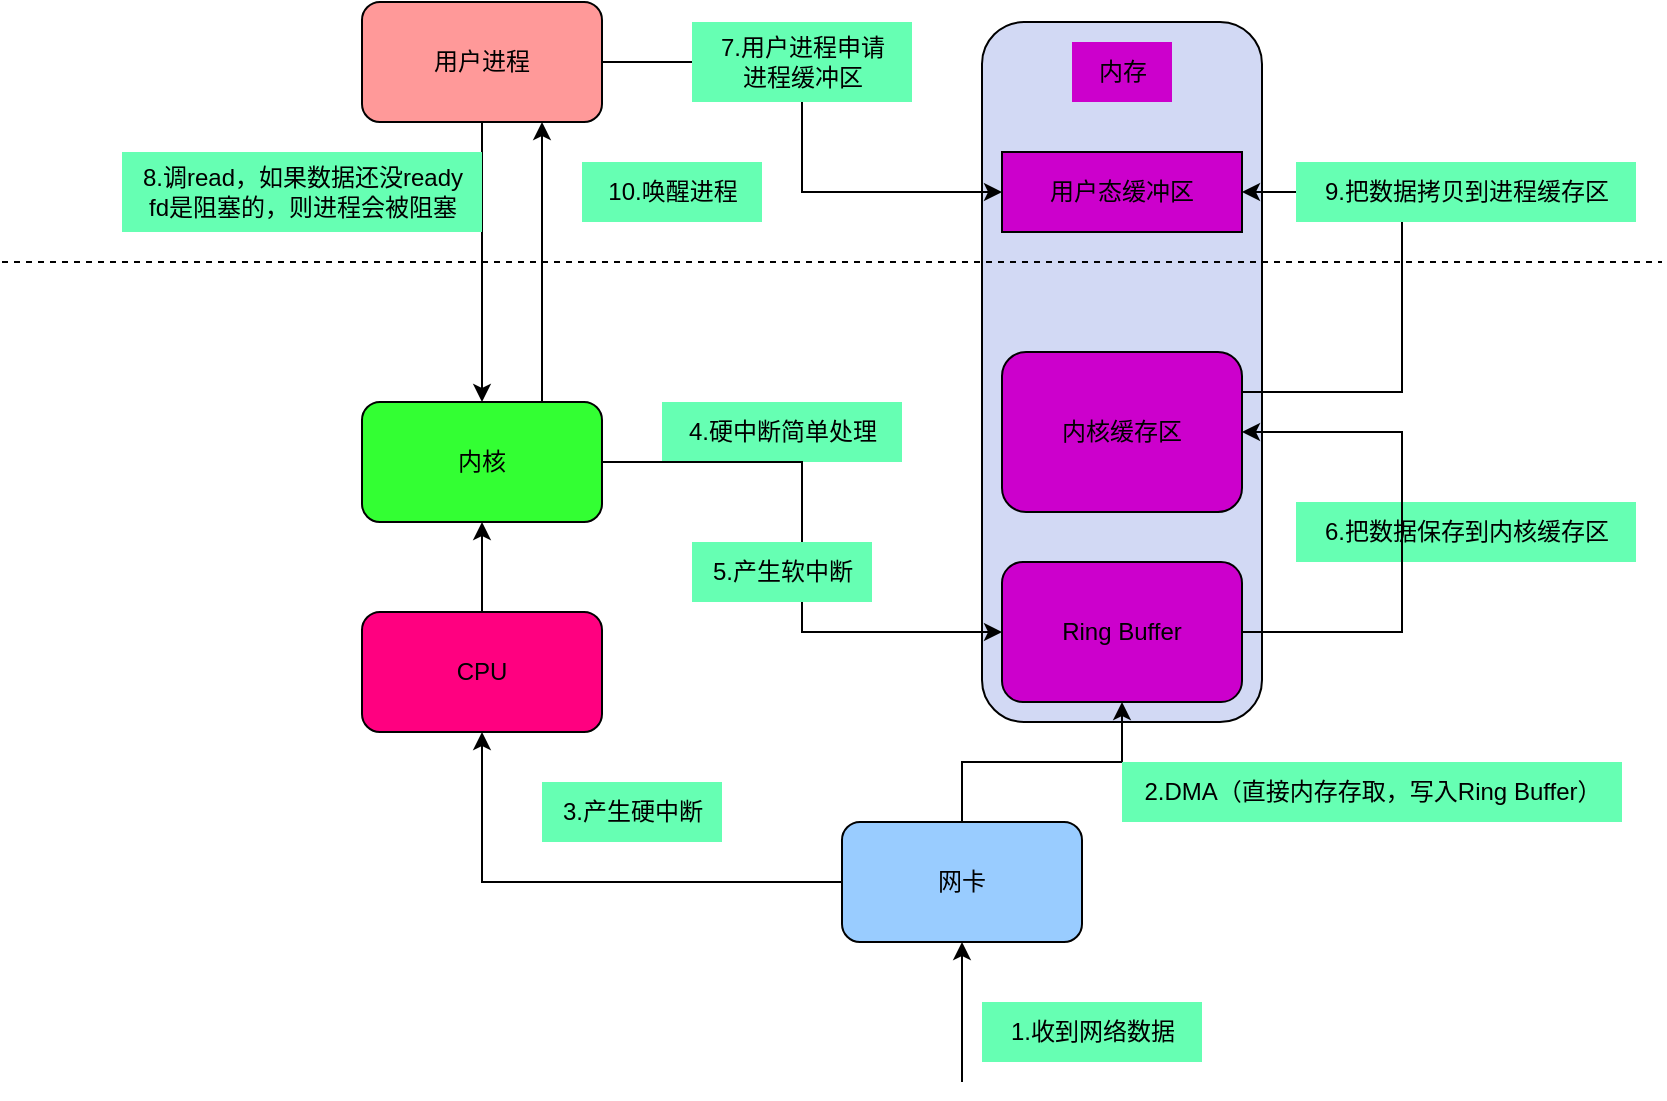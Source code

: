 <mxfile version="21.1.2" type="github">
  <diagram name="收包流程" id="X6vtCilPfu81nBl4msaw">
    <mxGraphModel dx="1434" dy="827" grid="1" gridSize="10" guides="1" tooltips="1" connect="1" arrows="1" fold="1" page="1" pageScale="1" pageWidth="827" pageHeight="1169" math="0" shadow="0">
      <root>
        <mxCell id="0" />
        <mxCell id="1" parent="0" />
        <mxCell id="nTR00Saugi2rTo9ndp0Z-25" value="6.把数据保存到内核缓存区" style="text;html=1;align=center;verticalAlign=middle;resizable=0;points=[];autosize=1;strokeColor=none;fillColor=#66FFB3;" parent="1" vertex="1">
          <mxGeometry x="657" y="500" width="170" height="30" as="geometry" />
        </mxCell>
        <mxCell id="nTR00Saugi2rTo9ndp0Z-22" value="4.硬中断简单处理" style="text;html=1;align=center;verticalAlign=middle;resizable=0;points=[];autosize=1;strokeColor=none;fillColor=#66FFB3;" parent="1" vertex="1">
          <mxGeometry x="340" y="450" width="120" height="30" as="geometry" />
        </mxCell>
        <mxCell id="nTR00Saugi2rTo9ndp0Z-33" style="edgeStyle=orthogonalEdgeStyle;rounded=0;orthogonalLoop=1;jettySize=auto;html=1;exitX=0.5;exitY=1;exitDx=0;exitDy=0;entryX=0.5;entryY=0;entryDx=0;entryDy=0;" parent="1" source="nTR00Saugi2rTo9ndp0Z-1" target="nTR00Saugi2rTo9ndp0Z-3" edge="1">
          <mxGeometry relative="1" as="geometry" />
        </mxCell>
        <mxCell id="nTR00Saugi2rTo9ndp0Z-1" value="用户进程" style="rounded=1;whiteSpace=wrap;html=1;fillColor=#FF9999;" parent="1" vertex="1">
          <mxGeometry x="190" y="250" width="120" height="60" as="geometry" />
        </mxCell>
        <mxCell id="nTR00Saugi2rTo9ndp0Z-36" style="edgeStyle=orthogonalEdgeStyle;rounded=0;orthogonalLoop=1;jettySize=auto;html=1;exitX=0.75;exitY=0;exitDx=0;exitDy=0;entryX=0.75;entryY=1;entryDx=0;entryDy=0;" parent="1" source="nTR00Saugi2rTo9ndp0Z-3" target="nTR00Saugi2rTo9ndp0Z-1" edge="1">
          <mxGeometry relative="1" as="geometry" />
        </mxCell>
        <mxCell id="nTR00Saugi2rTo9ndp0Z-3" value="内核" style="rounded=1;whiteSpace=wrap;html=1;fillColor=#33FF33;" parent="1" vertex="1">
          <mxGeometry x="190" y="450" width="120" height="60" as="geometry" />
        </mxCell>
        <mxCell id="nTR00Saugi2rTo9ndp0Z-18" style="edgeStyle=orthogonalEdgeStyle;rounded=0;orthogonalLoop=1;jettySize=auto;html=1;exitX=0;exitY=0.5;exitDx=0;exitDy=0;" parent="1" source="nTR00Saugi2rTo9ndp0Z-4" target="nTR00Saugi2rTo9ndp0Z-7" edge="1">
          <mxGeometry relative="1" as="geometry" />
        </mxCell>
        <mxCell id="nTR00Saugi2rTo9ndp0Z-4" value="网卡" style="rounded=1;whiteSpace=wrap;html=1;fillColor=#99CCFF;" parent="1" vertex="1">
          <mxGeometry x="430" y="660" width="120" height="60" as="geometry" />
        </mxCell>
        <mxCell id="nTR00Saugi2rTo9ndp0Z-5" value="" style="endArrow=classic;html=1;rounded=0;entryX=0.5;entryY=1;entryDx=0;entryDy=0;" parent="1" target="nTR00Saugi2rTo9ndp0Z-4" edge="1">
          <mxGeometry width="50" height="50" relative="1" as="geometry">
            <mxPoint x="490" y="790" as="sourcePoint" />
            <mxPoint x="440" y="560" as="targetPoint" />
          </mxGeometry>
        </mxCell>
        <mxCell id="nTR00Saugi2rTo9ndp0Z-6" value="1.收到网络数据" style="text;html=1;align=center;verticalAlign=middle;resizable=0;points=[];autosize=1;strokeColor=none;fillColor=#66FFB3;" parent="1" vertex="1">
          <mxGeometry x="500" y="750" width="110" height="30" as="geometry" />
        </mxCell>
        <mxCell id="nTR00Saugi2rTo9ndp0Z-20" style="edgeStyle=orthogonalEdgeStyle;rounded=0;orthogonalLoop=1;jettySize=auto;html=1;exitX=0.5;exitY=0;exitDx=0;exitDy=0;entryX=0.5;entryY=1;entryDx=0;entryDy=0;" parent="1" source="nTR00Saugi2rTo9ndp0Z-7" target="nTR00Saugi2rTo9ndp0Z-3" edge="1">
          <mxGeometry relative="1" as="geometry" />
        </mxCell>
        <mxCell id="nTR00Saugi2rTo9ndp0Z-7" value="CPU" style="rounded=1;whiteSpace=wrap;html=1;fillColor=#FF0080;" parent="1" vertex="1">
          <mxGeometry x="190" y="555" width="120" height="60" as="geometry" />
        </mxCell>
        <mxCell id="nTR00Saugi2rTo9ndp0Z-17" value="" style="rounded=1;whiteSpace=wrap;html=1;fillColor=#d2d9f4;" parent="1" vertex="1">
          <mxGeometry x="500" y="260" width="140" height="350" as="geometry" />
        </mxCell>
        <mxCell id="nTR00Saugi2rTo9ndp0Z-24" style="edgeStyle=orthogonalEdgeStyle;rounded=0;orthogonalLoop=1;jettySize=auto;html=1;exitX=1;exitY=0.5;exitDx=0;exitDy=0;entryX=1;entryY=0.5;entryDx=0;entryDy=0;" parent="1" source="nTR00Saugi2rTo9ndp0Z-13" target="nTR00Saugi2rTo9ndp0Z-14" edge="1">
          <mxGeometry relative="1" as="geometry">
            <Array as="points">
              <mxPoint x="710" y="565" />
              <mxPoint x="710" y="465" />
            </Array>
          </mxGeometry>
        </mxCell>
        <mxCell id="nTR00Saugi2rTo9ndp0Z-13" value="Ring Buffer" style="rounded=1;whiteSpace=wrap;html=1;fillColor=#CC00CC;" parent="1" vertex="1">
          <mxGeometry x="510" y="530" width="120" height="70" as="geometry" />
        </mxCell>
        <mxCell id="jUjKyHG8ywFZ_pe1_Nus-2" style="edgeStyle=orthogonalEdgeStyle;rounded=0;orthogonalLoop=1;jettySize=auto;html=1;exitX=1;exitY=0.25;exitDx=0;exitDy=0;entryX=1;entryY=0.5;entryDx=0;entryDy=0;" edge="1" parent="1" source="nTR00Saugi2rTo9ndp0Z-14" target="nTR00Saugi2rTo9ndp0Z-26">
          <mxGeometry relative="1" as="geometry">
            <Array as="points">
              <mxPoint x="710" y="445" />
              <mxPoint x="710" y="345" />
            </Array>
          </mxGeometry>
        </mxCell>
        <mxCell id="nTR00Saugi2rTo9ndp0Z-14" value="内核缓存区" style="rounded=1;whiteSpace=wrap;html=1;fillColor=#cc00cc;" parent="1" vertex="1">
          <mxGeometry x="510" y="425" width="120" height="80" as="geometry" />
        </mxCell>
        <mxCell id="nTR00Saugi2rTo9ndp0Z-15" value="" style="endArrow=classic;html=1;rounded=0;exitX=0.5;exitY=0;exitDx=0;exitDy=0;entryX=0.5;entryY=1;entryDx=0;entryDy=0;edgeStyle=orthogonalEdgeStyle;" parent="1" source="nTR00Saugi2rTo9ndp0Z-4" target="nTR00Saugi2rTo9ndp0Z-13" edge="1">
          <mxGeometry width="50" height="50" relative="1" as="geometry">
            <mxPoint x="390" y="610" as="sourcePoint" />
            <mxPoint x="440" y="560" as="targetPoint" />
          </mxGeometry>
        </mxCell>
        <mxCell id="nTR00Saugi2rTo9ndp0Z-16" value="2.DMA（直接内存存取，写入Ring Buffer）" style="text;html=1;align=center;verticalAlign=middle;resizable=0;points=[];autosize=1;strokeColor=none;fillColor=#66FFB3;" parent="1" vertex="1">
          <mxGeometry x="570" y="630" width="250" height="30" as="geometry" />
        </mxCell>
        <mxCell id="nTR00Saugi2rTo9ndp0Z-19" value="3.产生硬中断" style="text;html=1;align=center;verticalAlign=middle;resizable=0;points=[];autosize=1;strokeColor=none;fillColor=#66FFB3;" parent="1" vertex="1">
          <mxGeometry x="280" y="640" width="90" height="30" as="geometry" />
        </mxCell>
        <mxCell id="nTR00Saugi2rTo9ndp0Z-21" style="edgeStyle=orthogonalEdgeStyle;rounded=0;orthogonalLoop=1;jettySize=auto;html=1;exitX=1;exitY=0.5;exitDx=0;exitDy=0;entryX=0;entryY=0.5;entryDx=0;entryDy=0;" parent="1" source="nTR00Saugi2rTo9ndp0Z-3" target="nTR00Saugi2rTo9ndp0Z-13" edge="1">
          <mxGeometry relative="1" as="geometry" />
        </mxCell>
        <mxCell id="nTR00Saugi2rTo9ndp0Z-26" value="用户态缓冲区" style="rounded=1;whiteSpace=wrap;html=1;fillColor=#cc00cc;arcSize=0;" parent="1" vertex="1">
          <mxGeometry x="510" y="325" width="120" height="40" as="geometry" />
        </mxCell>
        <mxCell id="nTR00Saugi2rTo9ndp0Z-31" value="9.把数据拷贝到进程缓存区" style="text;html=1;align=center;verticalAlign=middle;resizable=0;points=[];autosize=1;strokeColor=none;fillColor=#66FFB3;" parent="1" vertex="1">
          <mxGeometry x="657" y="330" width="170" height="30" as="geometry" />
        </mxCell>
        <mxCell id="nTR00Saugi2rTo9ndp0Z-35" value="8.调read，如果数据还没ready&lt;br&gt;fd是阻塞的，则进程会被阻塞" style="text;html=1;align=center;verticalAlign=middle;resizable=0;points=[];autosize=1;strokeColor=none;fillColor=#66FFB3;" parent="1" vertex="1">
          <mxGeometry x="70" y="325" width="180" height="40" as="geometry" />
        </mxCell>
        <mxCell id="nTR00Saugi2rTo9ndp0Z-37" value="10.唤醒进程" style="text;html=1;align=center;verticalAlign=middle;resizable=0;points=[];autosize=1;strokeColor=none;fillColor=#66FFB3;" parent="1" vertex="1">
          <mxGeometry x="300" y="330" width="90" height="30" as="geometry" />
        </mxCell>
        <mxCell id="nTR00Saugi2rTo9ndp0Z-38" value="" style="endArrow=none;dashed=1;html=1;rounded=0;" parent="1" edge="1">
          <mxGeometry width="50" height="50" relative="1" as="geometry">
            <mxPoint x="10" y="380" as="sourcePoint" />
            <mxPoint x="840" y="380" as="targetPoint" />
          </mxGeometry>
        </mxCell>
        <mxCell id="nTR00Saugi2rTo9ndp0Z-23" value="5.产生软中断" style="text;html=1;align=center;verticalAlign=middle;resizable=0;points=[];autosize=1;strokeColor=none;fillColor=#66FFB3;" parent="1" vertex="1">
          <mxGeometry x="355" y="520" width="90" height="30" as="geometry" />
        </mxCell>
        <mxCell id="jUjKyHG8ywFZ_pe1_Nus-1" value="" style="edgeStyle=orthogonalEdgeStyle;rounded=0;orthogonalLoop=1;jettySize=auto;html=1;exitX=1;exitY=0.5;exitDx=0;exitDy=0;entryX=0;entryY=0.5;entryDx=0;entryDy=0;" edge="1" parent="1" source="nTR00Saugi2rTo9ndp0Z-1" target="nTR00Saugi2rTo9ndp0Z-26">
          <mxGeometry relative="1" as="geometry">
            <mxPoint x="310" y="280" as="sourcePoint" />
            <mxPoint x="490" y="280" as="targetPoint" />
          </mxGeometry>
        </mxCell>
        <mxCell id="nTR00Saugi2rTo9ndp0Z-39" value="内存" style="text;html=1;align=center;verticalAlign=middle;resizable=0;points=[];autosize=1;strokeColor=none;fillColor=#cc00cc;" parent="1" vertex="1">
          <mxGeometry x="545" y="270" width="50" height="30" as="geometry" />
        </mxCell>
        <mxCell id="nTR00Saugi2rTo9ndp0Z-28" value="7.用户进程申请&lt;br&gt;进程缓冲区" style="text;html=1;align=center;verticalAlign=middle;resizable=0;points=[];autosize=1;strokeColor=none;fillColor=#66FFB3;" parent="1" vertex="1">
          <mxGeometry x="355" y="260" width="110" height="40" as="geometry" />
        </mxCell>
      </root>
    </mxGraphModel>
  </diagram>
</mxfile>
